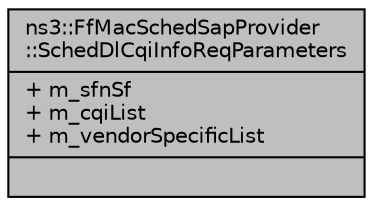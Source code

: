 digraph "ns3::FfMacSchedSapProvider::SchedDlCqiInfoReqParameters"
{
  edge [fontname="Helvetica",fontsize="10",labelfontname="Helvetica",labelfontsize="10"];
  node [fontname="Helvetica",fontsize="10",shape=record];
  Node1 [label="{ns3::FfMacSchedSapProvider\l::SchedDlCqiInfoReqParameters\n|+ m_sfnSf\l+ m_cqiList\l+ m_vendorSpecificList\l|}",height=0.2,width=0.4,color="black", fillcolor="grey75", style="filled", fontcolor="black"];
}
